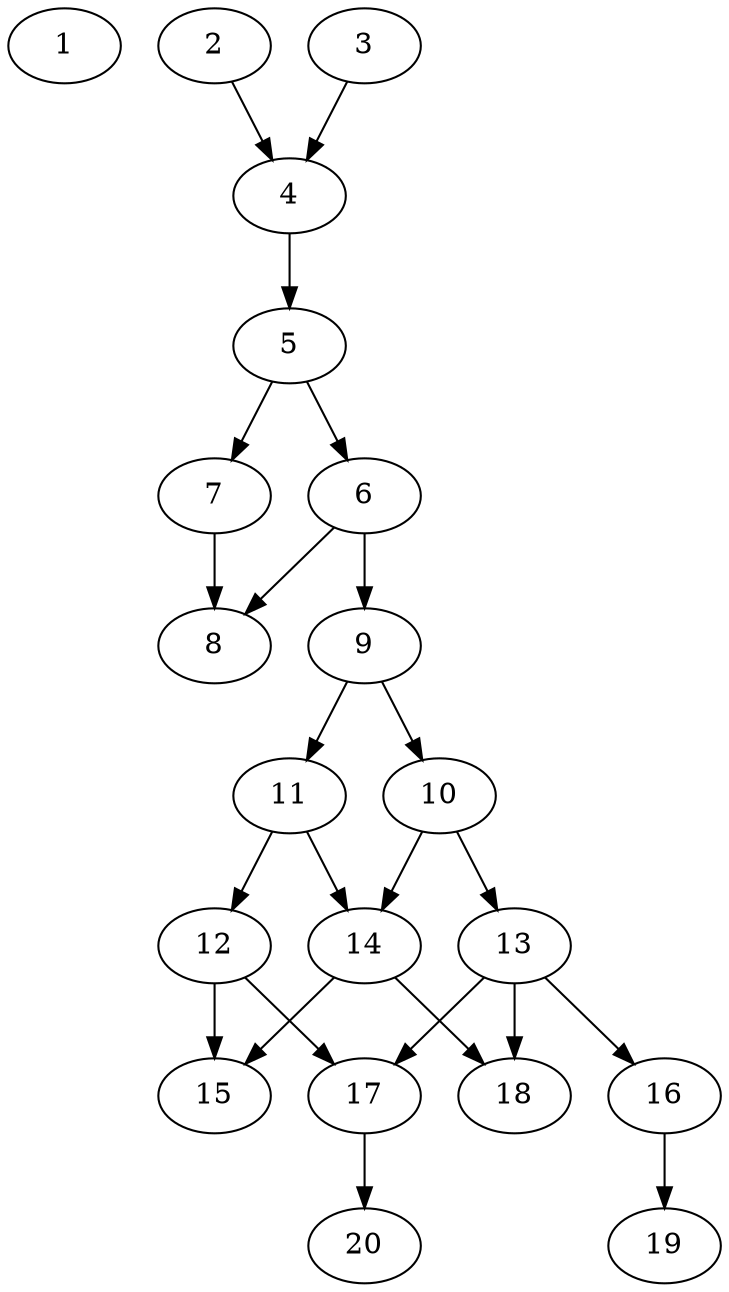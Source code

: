 // DAG automatically generated by daggen at Sat Jul 27 15:35:52 2019
// ./daggen --dot -n 20 --ccr 0.3 --fat 0.4 --regular 0.5 --density 0.6 --mindata 5242880 --maxdata 52428800 
digraph G {
  1 [size="38792533", alpha="0.10", expect_size="11637760"] 
  2 [size="164133547", alpha="0.19", expect_size="49240064"] 
  2 -> 4 [size ="49240064"]
  3 [size="26900480", alpha="0.16", expect_size="8070144"] 
  3 -> 4 [size ="8070144"]
  4 [size="26408960", alpha="0.11", expect_size="7922688"] 
  4 -> 5 [size ="7922688"]
  5 [size="141240320", alpha="0.07", expect_size="42372096"] 
  5 -> 6 [size ="42372096"]
  5 -> 7 [size ="42372096"]
  6 [size="137079467", alpha="0.10", expect_size="41123840"] 
  6 -> 8 [size ="41123840"]
  6 -> 9 [size ="41123840"]
  7 [size="169011200", alpha="0.04", expect_size="50703360"] 
  7 -> 8 [size ="50703360"]
  8 [size="110182400", alpha="0.05", expect_size="33054720"] 
  9 [size="131570347", alpha="0.15", expect_size="39471104"] 
  9 -> 10 [size ="39471104"]
  9 -> 11 [size ="39471104"]
  10 [size="19585707", alpha="0.13", expect_size="5875712"] 
  10 -> 13 [size ="5875712"]
  10 -> 14 [size ="5875712"]
  11 [size="147974827", alpha="0.09", expect_size="44392448"] 
  11 -> 12 [size ="44392448"]
  11 -> 14 [size ="44392448"]
  12 [size="72372907", alpha="0.02", expect_size="21711872"] 
  12 -> 15 [size ="21711872"]
  12 -> 17 [size ="21711872"]
  13 [size="62341120", alpha="0.19", expect_size="18702336"] 
  13 -> 16 [size ="18702336"]
  13 -> 17 [size ="18702336"]
  13 -> 18 [size ="18702336"]
  14 [size="31030613", alpha="0.18", expect_size="9309184"] 
  14 -> 15 [size ="9309184"]
  14 -> 18 [size ="9309184"]
  15 [size="120685227", alpha="0.16", expect_size="36205568"] 
  16 [size="172892160", alpha="0.05", expect_size="51867648"] 
  16 -> 19 [size ="51867648"]
  17 [size="90477227", alpha="0.05", expect_size="27143168"] 
  17 -> 20 [size ="27143168"]
  18 [size="122422613", alpha="0.19", expect_size="36726784"] 
  19 [size="165505707", alpha="0.20", expect_size="49651712"] 
  20 [size="122900480", alpha="0.14", expect_size="36870144"] 
}
